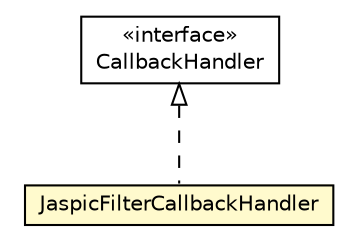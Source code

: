 #!/usr/local/bin/dot
#
# Class diagram 
# Generated by UMLGraph version R5_6-24-gf6e263 (http://www.umlgraph.org/)
#

digraph G {
	edge [fontname="Helvetica",fontsize=10,labelfontname="Helvetica",labelfontsize=10];
	node [fontname="Helvetica",fontsize=10,shape=plaintext];
	nodesep=0.25;
	ranksep=0.5;
	// net.trajano.auth.filter.internal.JaspicFilterCallbackHandler
	c397 [label=<<table title="net.trajano.auth.filter.internal.JaspicFilterCallbackHandler" border="0" cellborder="1" cellspacing="0" cellpadding="2" port="p" bgcolor="lemonChiffon" href="./JaspicFilterCallbackHandler.html">
		<tr><td><table border="0" cellspacing="0" cellpadding="1">
<tr><td align="center" balign="center"> JaspicFilterCallbackHandler </td></tr>
		</table></td></tr>
		</table>>, URL="./JaspicFilterCallbackHandler.html", fontname="Helvetica", fontcolor="black", fontsize=10.0];
	//net.trajano.auth.filter.internal.JaspicFilterCallbackHandler implements javax.security.auth.callback.CallbackHandler
	c414:p -> c397:p [dir=back,arrowtail=empty,style=dashed];
	// javax.security.auth.callback.CallbackHandler
	c414 [label=<<table title="javax.security.auth.callback.CallbackHandler" border="0" cellborder="1" cellspacing="0" cellpadding="2" port="p" href="http://java.sun.com/j2se/1.4.2/docs/api/javax/security/auth/callback/CallbackHandler.html">
		<tr><td><table border="0" cellspacing="0" cellpadding="1">
<tr><td align="center" balign="center"> &#171;interface&#187; </td></tr>
<tr><td align="center" balign="center"> CallbackHandler </td></tr>
		</table></td></tr>
		</table>>, URL="http://java.sun.com/j2se/1.4.2/docs/api/javax/security/auth/callback/CallbackHandler.html", fontname="Helvetica", fontcolor="black", fontsize=10.0];
}

